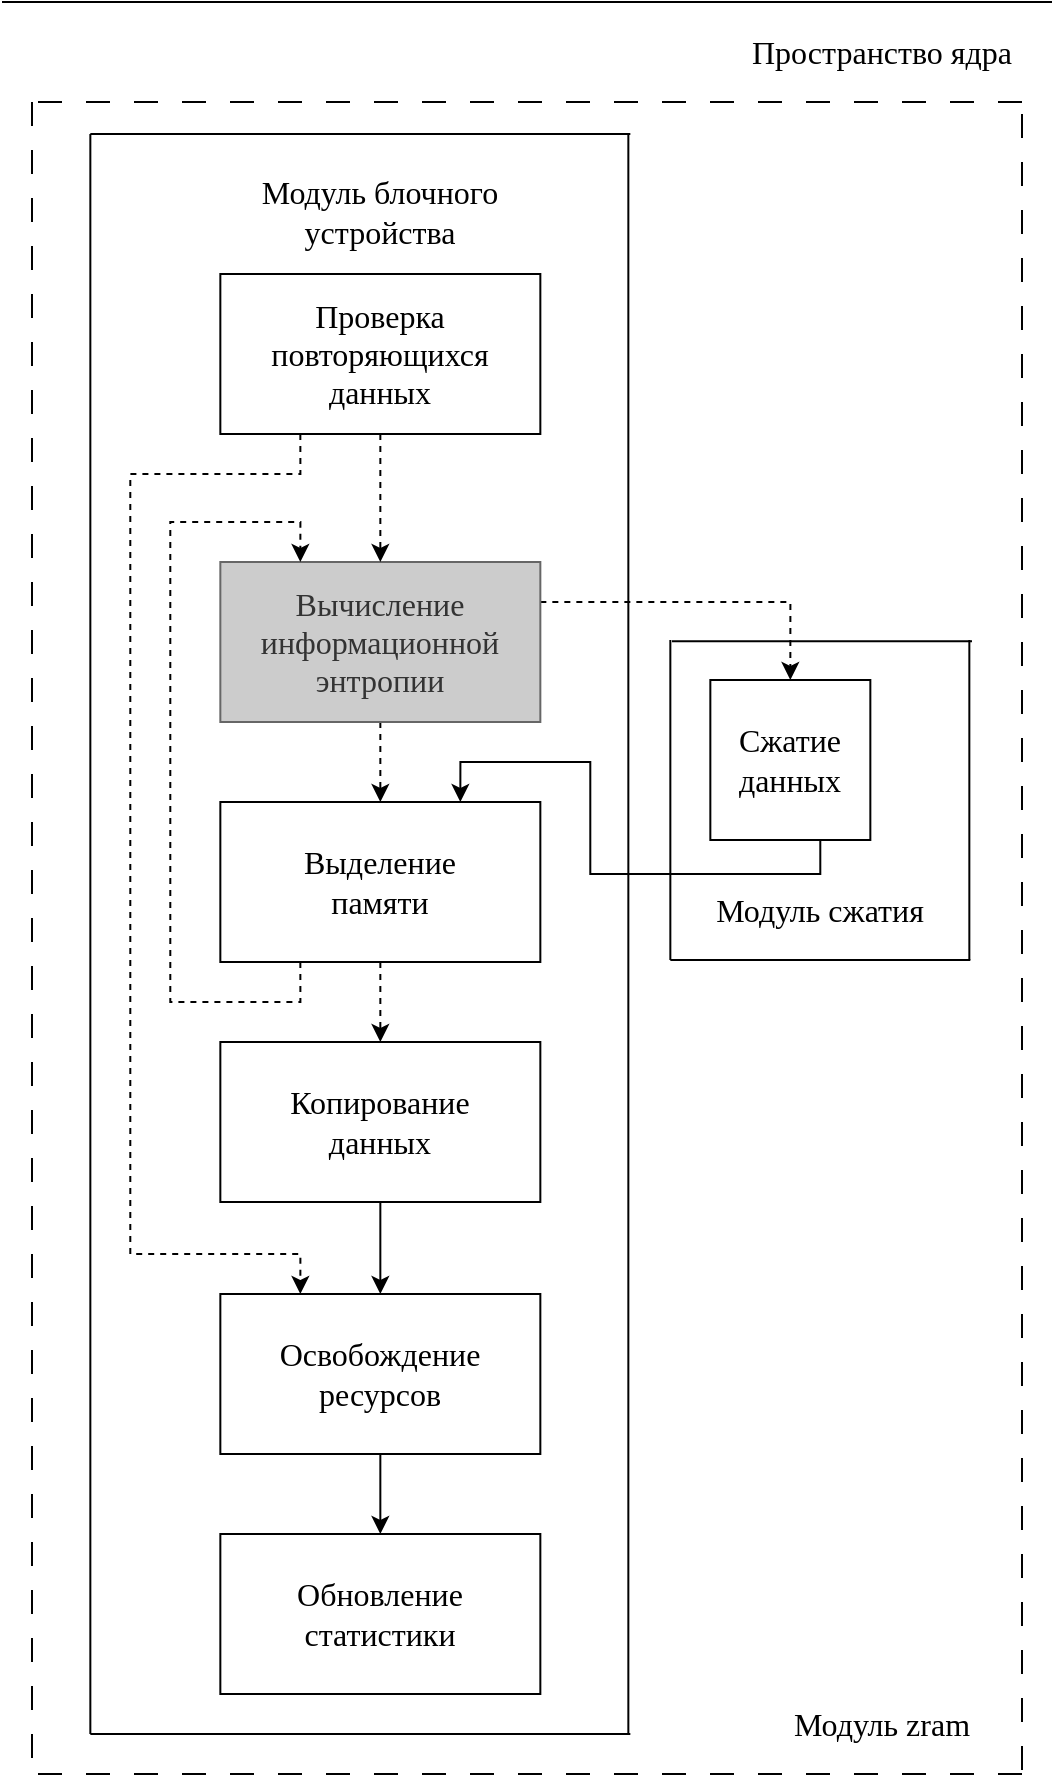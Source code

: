 <mxfile version="21.3.3" type="device">
  <diagram name="Страница 1" id="bHYNRlSTIzHRA6oqRkjn">
    <mxGraphModel dx="978" dy="530" grid="1" gridSize="10" guides="1" tooltips="1" connect="1" arrows="1" fold="1" page="1" pageScale="1" pageWidth="600" pageHeight="950" math="0" shadow="0">
      <root>
        <mxCell id="0" />
        <mxCell id="1" parent="0" />
        <mxCell id="8-j4BtTnx-JnqvVjRiaJ-2" value="Пространство ядра" style="text;html=1;strokeColor=none;fillColor=none;align=center;verticalAlign=middle;whiteSpace=wrap;rounded=0;fontFamily=Times New Roman;fontSize=16;" parent="1" vertex="1">
          <mxGeometry x="408" y="42" width="140" height="30" as="geometry" />
        </mxCell>
        <mxCell id="8-j4BtTnx-JnqvVjRiaJ-4" value="Модуль zram" style="text;html=1;strokeColor=none;fillColor=none;align=center;verticalAlign=middle;whiteSpace=wrap;rounded=0;fontFamily=Times New Roman;fontSize=16;" parent="1" vertex="1">
          <mxGeometry x="428" y="878" width="100" height="30" as="geometry" />
        </mxCell>
        <mxCell id="8-j4BtTnx-JnqvVjRiaJ-5" value="" style="endArrow=none;dashed=1;html=1;rounded=0;endSize=6;strokeWidth=1;dashPattern=12 12;" parent="1" edge="1">
          <mxGeometry width="50" height="50" relative="1" as="geometry">
            <mxPoint x="53" y="82" as="sourcePoint" />
            <mxPoint x="53" y="912" as="targetPoint" />
          </mxGeometry>
        </mxCell>
        <mxCell id="8-j4BtTnx-JnqvVjRiaJ-6" value="" style="endArrow=none;dashed=1;html=1;rounded=0;endSize=6;strokeWidth=1;dashPattern=12 12;" parent="1" edge="1">
          <mxGeometry width="50" height="50" relative="1" as="geometry">
            <mxPoint x="548" y="82" as="sourcePoint" />
            <mxPoint x="53" y="82" as="targetPoint" />
          </mxGeometry>
        </mxCell>
        <mxCell id="8-j4BtTnx-JnqvVjRiaJ-9" value="Модуль сжатия" style="text;html=1;strokeColor=none;fillColor=none;align=center;verticalAlign=middle;whiteSpace=wrap;rounded=0;fontFamily=Times New Roman;fontSize=16;" parent="1" vertex="1">
          <mxGeometry x="392.17" y="471" width="110" height="30" as="geometry" />
        </mxCell>
        <mxCell id="8-j4BtTnx-JnqvVjRiaJ-10" value="" style="endArrow=none;html=1;rounded=0;" parent="1" edge="1">
          <mxGeometry width="50" height="50" relative="1" as="geometry">
            <mxPoint x="372.17" y="511" as="sourcePoint" />
            <mxPoint x="372.17" y="351" as="targetPoint" />
          </mxGeometry>
        </mxCell>
        <mxCell id="8-j4BtTnx-JnqvVjRiaJ-11" value="" style="endArrow=none;html=1;rounded=0;" parent="1" edge="1">
          <mxGeometry width="50" height="50" relative="1" as="geometry">
            <mxPoint x="523" y="351.66" as="sourcePoint" />
            <mxPoint x="373.0" y="351.66" as="targetPoint" />
          </mxGeometry>
        </mxCell>
        <mxCell id="8-j4BtTnx-JnqvVjRiaJ-12" value="" style="endArrow=none;html=1;rounded=0;" parent="1" edge="1">
          <mxGeometry width="50" height="50" relative="1" as="geometry">
            <mxPoint x="522.17" y="511" as="sourcePoint" />
            <mxPoint x="372.17" y="511" as="targetPoint" />
          </mxGeometry>
        </mxCell>
        <mxCell id="8-j4BtTnx-JnqvVjRiaJ-13" value="" style="endArrow=none;html=1;rounded=0;" parent="1" edge="1">
          <mxGeometry width="50" height="50" relative="1" as="geometry">
            <mxPoint x="521.67" y="511" as="sourcePoint" />
            <mxPoint x="521.67" y="351" as="targetPoint" />
          </mxGeometry>
        </mxCell>
        <mxCell id="8-j4BtTnx-JnqvVjRiaJ-42" style="edgeStyle=orthogonalEdgeStyle;rounded=0;orthogonalLoop=1;jettySize=auto;html=1;exitX=0.5;exitY=1;exitDx=0;exitDy=0;entryX=0.5;entryY=0;entryDx=0;entryDy=0;dashed=1;" parent="1" source="8-j4BtTnx-JnqvVjRiaJ-14" target="8-j4BtTnx-JnqvVjRiaJ-41" edge="1">
          <mxGeometry relative="1" as="geometry" />
        </mxCell>
        <mxCell id="q-0QKQOBBgqSstTUB_Su-4" style="edgeStyle=orthogonalEdgeStyle;rounded=0;orthogonalLoop=1;jettySize=auto;html=1;exitX=1;exitY=0.25;exitDx=0;exitDy=0;entryX=0.5;entryY=0;entryDx=0;entryDy=0;dashed=1;" parent="1" source="8-j4BtTnx-JnqvVjRiaJ-14" target="8-j4BtTnx-JnqvVjRiaJ-22" edge="1">
          <mxGeometry relative="1" as="geometry" />
        </mxCell>
        <mxCell id="8-j4BtTnx-JnqvVjRiaJ-14" value="Вычисление информационной энтропии" style="rounded=0;whiteSpace=wrap;html=1;fontFamily=Times New Roman;fontSize=16;labelBackgroundColor=none;fillColor=#CCCCCC;fontColor=#333333;strokeColor=#666666;" parent="1" vertex="1">
          <mxGeometry x="147.17" y="312" width="160" height="80" as="geometry" />
        </mxCell>
        <mxCell id="8-j4BtTnx-JnqvVjRiaJ-15" value="Модуль блочного устройства" style="text;html=1;strokeColor=none;fillColor=none;align=center;verticalAlign=middle;whiteSpace=wrap;rounded=0;fontFamily=Times New Roman;fontSize=16;" parent="1" vertex="1">
          <mxGeometry x="142.17" y="122" width="170" height="30" as="geometry" />
        </mxCell>
        <mxCell id="8-j4BtTnx-JnqvVjRiaJ-17" value="" style="endArrow=none;html=1;rounded=0;" parent="1" edge="1">
          <mxGeometry width="50" height="50" relative="1" as="geometry">
            <mxPoint x="563" y="32" as="sourcePoint" />
            <mxPoint x="38" y="32.0" as="targetPoint" />
          </mxGeometry>
        </mxCell>
        <mxCell id="8-j4BtTnx-JnqvVjRiaJ-19" value="" style="endArrow=none;html=1;rounded=0;" parent="1" edge="1">
          <mxGeometry width="50" height="50" relative="1" as="geometry">
            <mxPoint x="82.17" y="898" as="sourcePoint" />
            <mxPoint x="82.17" y="98" as="targetPoint" />
          </mxGeometry>
        </mxCell>
        <mxCell id="8-j4BtTnx-JnqvVjRiaJ-40" style="edgeStyle=orthogonalEdgeStyle;rounded=0;orthogonalLoop=1;jettySize=auto;html=1;exitX=0.5;exitY=1;exitDx=0;exitDy=0;entryX=0.5;entryY=0;entryDx=0;entryDy=0;dashed=1;" parent="1" source="8-j4BtTnx-JnqvVjRiaJ-21" target="8-j4BtTnx-JnqvVjRiaJ-14" edge="1">
          <mxGeometry relative="1" as="geometry" />
        </mxCell>
        <mxCell id="q-0QKQOBBgqSstTUB_Su-3" style="edgeStyle=orthogonalEdgeStyle;rounded=0;orthogonalLoop=1;jettySize=auto;html=1;exitX=0.25;exitY=1;exitDx=0;exitDy=0;entryX=0.25;entryY=0;entryDx=0;entryDy=0;dashed=1;" parent="1" source="8-j4BtTnx-JnqvVjRiaJ-21" target="8-j4BtTnx-JnqvVjRiaJ-26" edge="1">
          <mxGeometry relative="1" as="geometry">
            <Array as="points">
              <mxPoint x="187.17" y="268" />
              <mxPoint x="102.17" y="268" />
              <mxPoint x="102.17" y="658" />
              <mxPoint x="187.17" y="658" />
            </Array>
          </mxGeometry>
        </mxCell>
        <mxCell id="8-j4BtTnx-JnqvVjRiaJ-21" value="Проверка повторяющихся&lt;br&gt;данных" style="rounded=0;whiteSpace=wrap;html=1;fontFamily=Times New Roman;fontSize=16;" parent="1" vertex="1">
          <mxGeometry x="147.17" y="168" width="160" height="80" as="geometry" />
        </mxCell>
        <mxCell id="q-0QKQOBBgqSstTUB_Su-5" style="edgeStyle=orthogonalEdgeStyle;rounded=0;orthogonalLoop=1;jettySize=auto;html=1;exitX=0.5;exitY=1;exitDx=0;exitDy=0;entryX=0.75;entryY=0;entryDx=0;entryDy=0;" parent="1" source="8-j4BtTnx-JnqvVjRiaJ-22" target="8-j4BtTnx-JnqvVjRiaJ-41" edge="1">
          <mxGeometry relative="1" as="geometry">
            <Array as="points">
              <mxPoint x="447.17" y="468" />
              <mxPoint x="332.17" y="468" />
              <mxPoint x="332.17" y="412" />
              <mxPoint x="267.17" y="412" />
            </Array>
          </mxGeometry>
        </mxCell>
        <mxCell id="8-j4BtTnx-JnqvVjRiaJ-22" value="Сжатие данных" style="rounded=0;whiteSpace=wrap;html=1;fontFamily=Times New Roman;fontSize=16;" parent="1" vertex="1">
          <mxGeometry x="392.17" y="371" width="80" height="80" as="geometry" />
        </mxCell>
        <mxCell id="8-j4BtTnx-JnqvVjRiaJ-49" style="edgeStyle=orthogonalEdgeStyle;rounded=0;orthogonalLoop=1;jettySize=auto;html=1;exitX=0.5;exitY=1;exitDx=0;exitDy=0;entryX=0.5;entryY=0;entryDx=0;entryDy=0;" parent="1" source="8-j4BtTnx-JnqvVjRiaJ-24" target="8-j4BtTnx-JnqvVjRiaJ-26" edge="1">
          <mxGeometry relative="1" as="geometry" />
        </mxCell>
        <mxCell id="8-j4BtTnx-JnqvVjRiaJ-24" value="Копирование&lt;br&gt;данных" style="rounded=0;whiteSpace=wrap;html=1;fontFamily=Times New Roman;fontSize=16;" parent="1" vertex="1">
          <mxGeometry x="147.17" y="552" width="160" height="80" as="geometry" />
        </mxCell>
        <mxCell id="8-j4BtTnx-JnqvVjRiaJ-25" value="Обновление статистики" style="rounded=0;whiteSpace=wrap;html=1;fontFamily=Times New Roman;fontSize=16;" parent="1" vertex="1">
          <mxGeometry x="147.17" y="798" width="160" height="80" as="geometry" />
        </mxCell>
        <mxCell id="8-j4BtTnx-JnqvVjRiaJ-50" style="edgeStyle=orthogonalEdgeStyle;rounded=0;orthogonalLoop=1;jettySize=auto;html=1;exitX=0.5;exitY=1;exitDx=0;exitDy=0;entryX=0.5;entryY=0;entryDx=0;entryDy=0;" parent="1" source="8-j4BtTnx-JnqvVjRiaJ-26" target="8-j4BtTnx-JnqvVjRiaJ-25" edge="1">
          <mxGeometry relative="1" as="geometry" />
        </mxCell>
        <mxCell id="8-j4BtTnx-JnqvVjRiaJ-26" value="Освобождение&lt;br&gt;ресурсов" style="rounded=0;whiteSpace=wrap;html=1;fontFamily=Times New Roman;fontSize=16;" parent="1" vertex="1">
          <mxGeometry x="147.17" y="678" width="160" height="80" as="geometry" />
        </mxCell>
        <mxCell id="8-j4BtTnx-JnqvVjRiaJ-48" style="edgeStyle=orthogonalEdgeStyle;rounded=0;orthogonalLoop=1;jettySize=auto;html=1;exitX=0.5;exitY=1;exitDx=0;exitDy=0;entryX=0.5;entryY=0;entryDx=0;entryDy=0;dashed=1;" parent="1" source="8-j4BtTnx-JnqvVjRiaJ-41" target="8-j4BtTnx-JnqvVjRiaJ-24" edge="1">
          <mxGeometry relative="1" as="geometry" />
        </mxCell>
        <mxCell id="q-0QKQOBBgqSstTUB_Su-1" style="edgeStyle=orthogonalEdgeStyle;rounded=0;orthogonalLoop=1;jettySize=auto;html=1;exitX=0.25;exitY=1;exitDx=0;exitDy=0;entryX=0.25;entryY=0;entryDx=0;entryDy=0;dashed=1;" parent="1" source="8-j4BtTnx-JnqvVjRiaJ-41" target="8-j4BtTnx-JnqvVjRiaJ-14" edge="1">
          <mxGeometry relative="1" as="geometry">
            <Array as="points">
              <mxPoint x="187.17" y="532" />
              <mxPoint x="122.17" y="532" />
              <mxPoint x="122.17" y="292" />
              <mxPoint x="187.17" y="292" />
            </Array>
          </mxGeometry>
        </mxCell>
        <mxCell id="8-j4BtTnx-JnqvVjRiaJ-41" value="Выделение &lt;br&gt;памяти" style="rounded=0;whiteSpace=wrap;html=1;fontFamily=Times New Roman;fontSize=16;" parent="1" vertex="1">
          <mxGeometry x="147.17" y="432" width="160" height="80" as="geometry" />
        </mxCell>
        <mxCell id="8-j4BtTnx-JnqvVjRiaJ-57" value="" style="endArrow=none;html=1;rounded=0;" parent="1" edge="1">
          <mxGeometry width="50" height="50" relative="1" as="geometry">
            <mxPoint x="352.17" y="98" as="sourcePoint" />
            <mxPoint x="82.17" y="98" as="targetPoint" />
          </mxGeometry>
        </mxCell>
        <mxCell id="8-j4BtTnx-JnqvVjRiaJ-58" value="" style="endArrow=none;html=1;rounded=0;" parent="1" edge="1">
          <mxGeometry width="50" height="50" relative="1" as="geometry">
            <mxPoint x="352.17" y="898" as="sourcePoint" />
            <mxPoint x="82.17" y="898" as="targetPoint" />
          </mxGeometry>
        </mxCell>
        <mxCell id="8-j4BtTnx-JnqvVjRiaJ-59" value="" style="endArrow=none;dashed=1;html=1;rounded=0;endSize=6;strokeWidth=1;dashPattern=12 12;" parent="1" edge="1">
          <mxGeometry width="50" height="50" relative="1" as="geometry">
            <mxPoint x="548" y="918" as="sourcePoint" />
            <mxPoint x="53" y="918" as="targetPoint" />
          </mxGeometry>
        </mxCell>
        <mxCell id="8-j4BtTnx-JnqvVjRiaJ-60" value="" style="endArrow=none;dashed=1;html=1;rounded=0;endSize=6;strokeWidth=1;dashPattern=12 12;" parent="1" edge="1">
          <mxGeometry width="50" height="50" relative="1" as="geometry">
            <mxPoint x="548" y="88" as="sourcePoint" />
            <mxPoint x="548" y="918" as="targetPoint" />
          </mxGeometry>
        </mxCell>
        <mxCell id="q-0QKQOBBgqSstTUB_Su-6" value="" style="endArrow=none;html=1;rounded=0;" parent="1" edge="1">
          <mxGeometry width="50" height="50" relative="1" as="geometry">
            <mxPoint x="351.17" y="898" as="sourcePoint" />
            <mxPoint x="351.17" y="98" as="targetPoint" />
          </mxGeometry>
        </mxCell>
      </root>
    </mxGraphModel>
  </diagram>
</mxfile>
